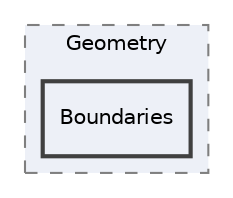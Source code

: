 digraph "Boundaries"
{
 // LATEX_PDF_SIZE
  edge [fontname="Helvetica",fontsize="10",labelfontname="Helvetica",labelfontsize="10"];
  node [fontname="Helvetica",fontsize="10",shape=record];
  compound=true
  subgraph clusterdir_cae27912e177176a90175eee3a6288a5 {
    graph [ bgcolor="#edf0f7", pencolor="grey50", style="filled,dashed,", label="Geometry", fontname="Helvetica", fontsize="10", URL="dir_cae27912e177176a90175eee3a6288a5.html"]
  dir_2a602835586a5f02994f46d190060102 [shape=box, label="Boundaries", style="filled,bold,", fillcolor="#edf0f7", color="grey25", URL="dir_2a602835586a5f02994f46d190060102.html"];
  }
}
